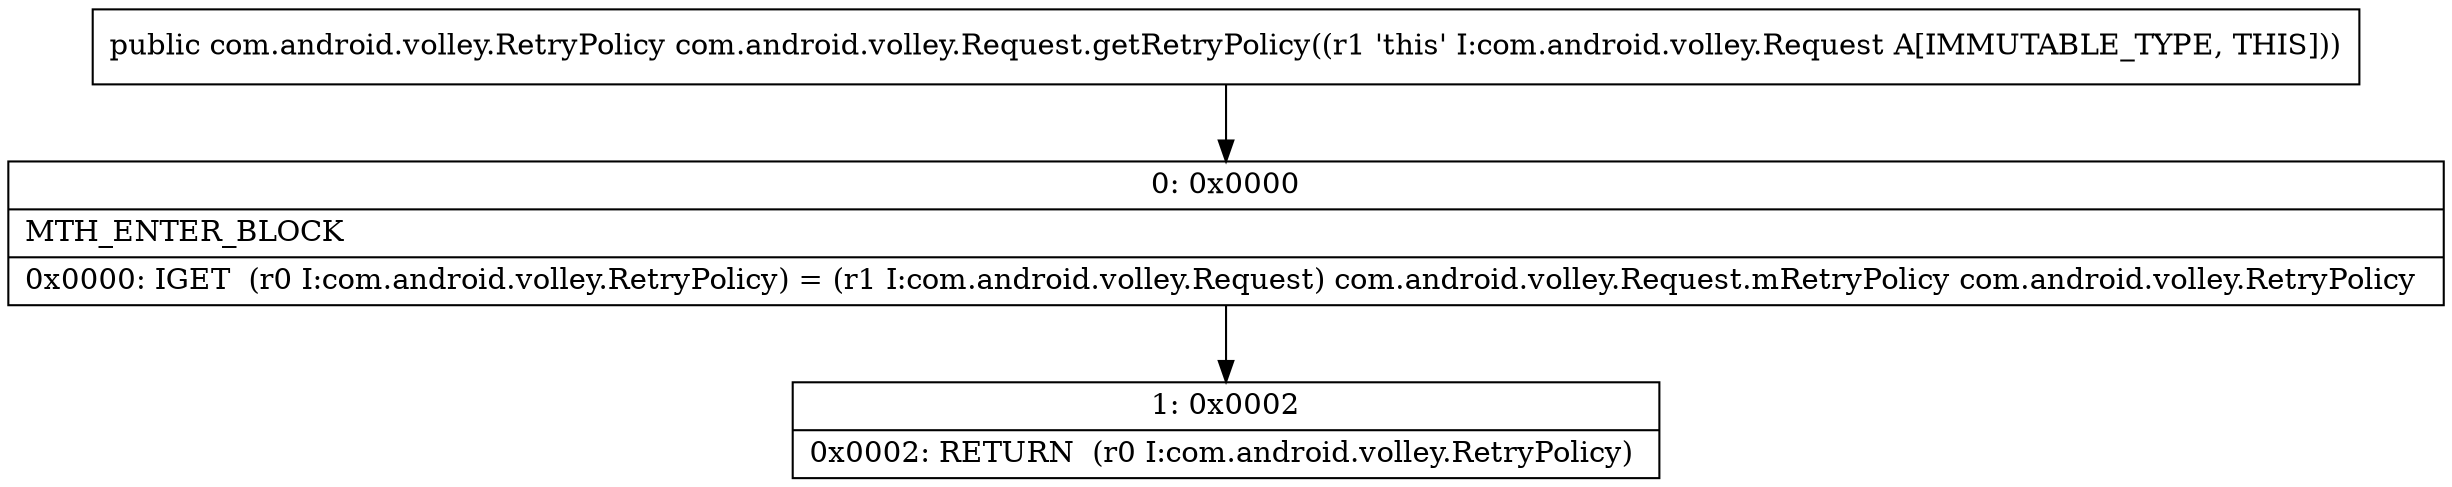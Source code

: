 digraph "CFG forcom.android.volley.Request.getRetryPolicy()Lcom\/android\/volley\/RetryPolicy;" {
Node_0 [shape=record,label="{0\:\ 0x0000|MTH_ENTER_BLOCK\l|0x0000: IGET  (r0 I:com.android.volley.RetryPolicy) = (r1 I:com.android.volley.Request) com.android.volley.Request.mRetryPolicy com.android.volley.RetryPolicy \l}"];
Node_1 [shape=record,label="{1\:\ 0x0002|0x0002: RETURN  (r0 I:com.android.volley.RetryPolicy) \l}"];
MethodNode[shape=record,label="{public com.android.volley.RetryPolicy com.android.volley.Request.getRetryPolicy((r1 'this' I:com.android.volley.Request A[IMMUTABLE_TYPE, THIS])) }"];
MethodNode -> Node_0;
Node_0 -> Node_1;
}

